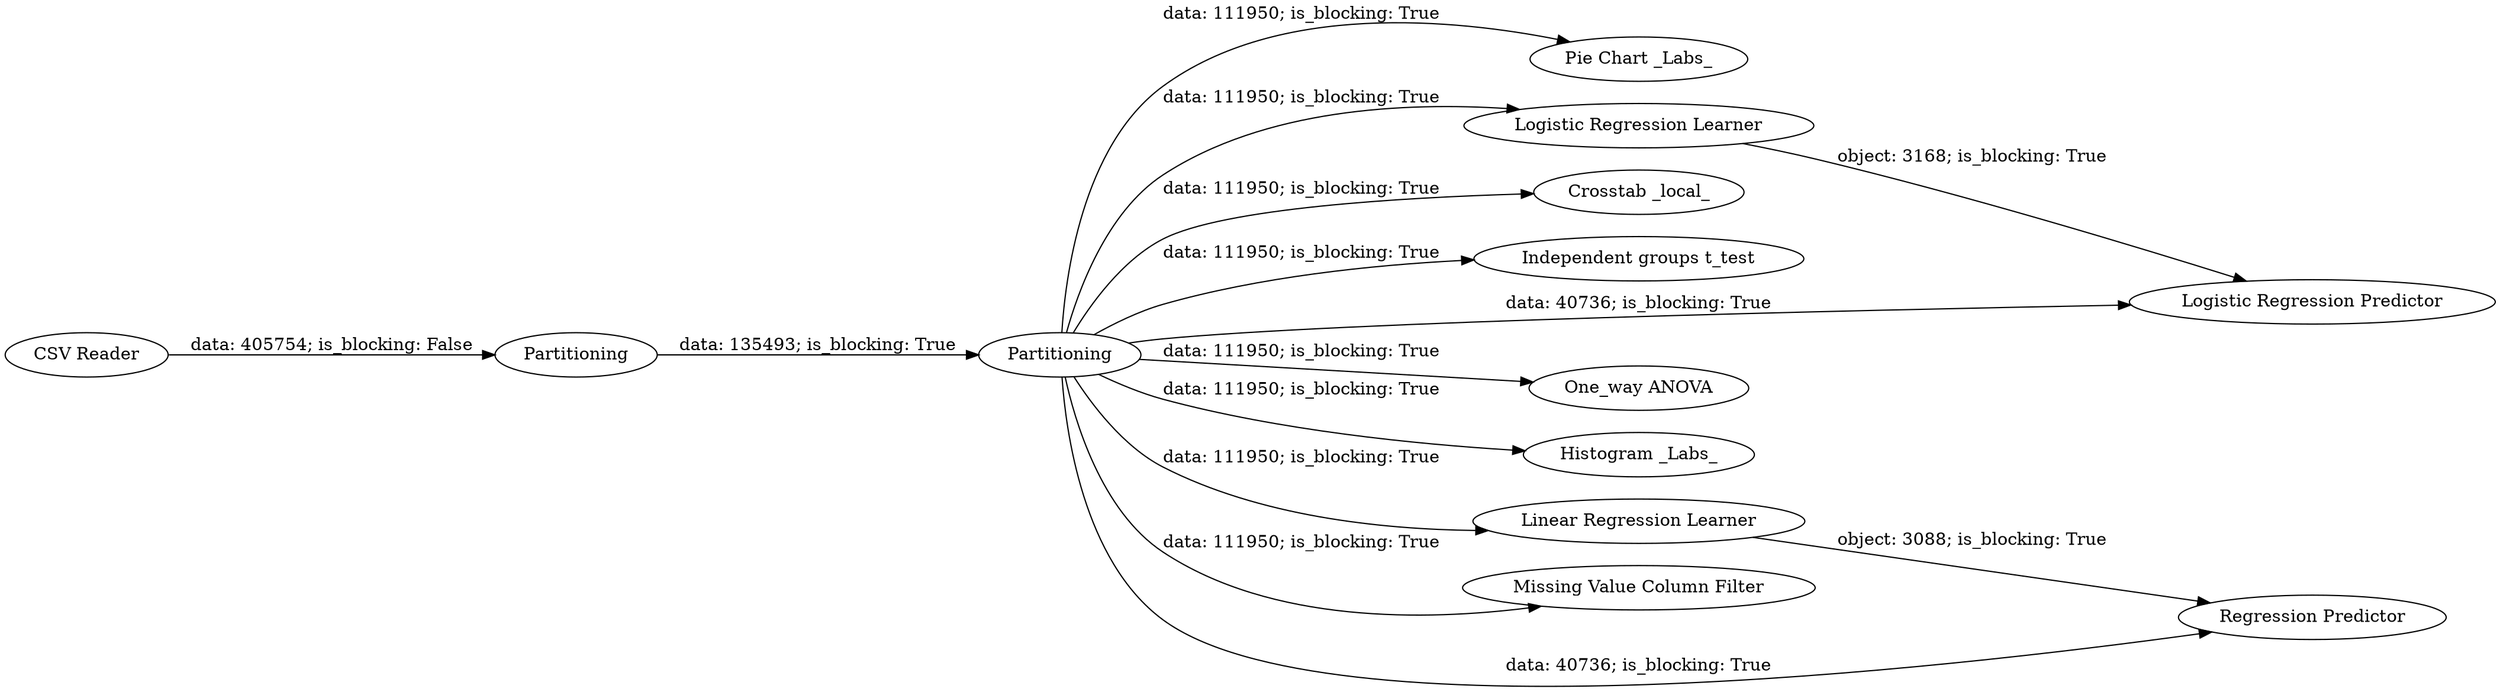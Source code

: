 digraph {
	"-1371056380250073273_4" [label="Pie Chart _Labs_"]
	"-1371056380250073273_11" [label="Logistic Regression Learner"]
	"-1371056380250073273_6" [label="Crosstab _local_"]
	"-1371056380250073273_7" [label="Independent groups t_test"]
	"-1371056380250073273_2" [label=Partitioning]
	"-1371056380250073273_1" [label="CSV Reader"]
	"-1371056380250073273_10" [label="Regression Predictor"]
	"-1371056380250073273_8" [label="One_way ANOVA"]
	"-1371056380250073273_5" [label="Histogram _Labs_"]
	"-1371056380250073273_9" [label="Linear Regression Learner"]
	"-1371056380250073273_13" [label="Missing Value Column Filter"]
	"-1371056380250073273_12" [label="Logistic Regression Predictor"]
	"-1371056380250073273_3" [label=Partitioning]
	"-1371056380250073273_3" -> "-1371056380250073273_6" [label="data: 111950; is_blocking: True"]
	"-1371056380250073273_3" -> "-1371056380250073273_5" [label="data: 111950; is_blocking: True"]
	"-1371056380250073273_3" -> "-1371056380250073273_4" [label="data: 111950; is_blocking: True"]
	"-1371056380250073273_3" -> "-1371056380250073273_7" [label="data: 111950; is_blocking: True"]
	"-1371056380250073273_1" -> "-1371056380250073273_2" [label="data: 405754; is_blocking: False"]
	"-1371056380250073273_3" -> "-1371056380250073273_11" [label="data: 111950; is_blocking: True"]
	"-1371056380250073273_3" -> "-1371056380250073273_8" [label="data: 111950; is_blocking: True"]
	"-1371056380250073273_3" -> "-1371056380250073273_13" [label="data: 111950; is_blocking: True"]
	"-1371056380250073273_9" -> "-1371056380250073273_10" [label="object: 3088; is_blocking: True"]
	"-1371056380250073273_2" -> "-1371056380250073273_3" [label="data: 135493; is_blocking: True"]
	"-1371056380250073273_11" -> "-1371056380250073273_12" [label="object: 3168; is_blocking: True"]
	"-1371056380250073273_3" -> "-1371056380250073273_10" [label="data: 40736; is_blocking: True"]
	"-1371056380250073273_3" -> "-1371056380250073273_9" [label="data: 111950; is_blocking: True"]
	"-1371056380250073273_3" -> "-1371056380250073273_12" [label="data: 40736; is_blocking: True"]
	rankdir=LR
}
